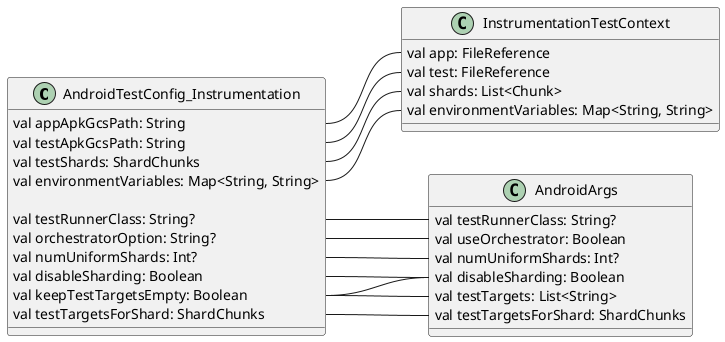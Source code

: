 @startuml
'https://plantuml.com/class-diagram

left to right direction

class AndroidTestConfig_Instrumentation {
val appApkGcsPath: String
val testApkGcsPath: String
val testShards: ShardChunks
val environmentVariables: Map<String, String>

val testRunnerClass: String?
val orchestratorOption: String?
val numUniformShards: Int?
val disableSharding: Boolean
val keepTestTargetsEmpty: Boolean
val testTargetsForShard: ShardChunks
}

class InstrumentationTestContext {
val app: FileReference
val test: FileReference
val shards: List<Chunk>
val environmentVariables: Map<String, String>
}

class AndroidArgs {
val testRunnerClass: String?
val useOrchestrator: Boolean
val numUniformShards: Int?
val disableSharding: Boolean
val testTargets: List<String>
val testTargetsForShard: ShardChunks
}


AndroidTestConfig_Instrumentation::appApkGcsPath -- InstrumentationTestContext::app
AndroidTestConfig_Instrumentation::testApkGcsPath -- InstrumentationTestContext::test
AndroidTestConfig_Instrumentation::testShards -- InstrumentationTestContext::shards
AndroidTestConfig_Instrumentation::environmentVariables -- InstrumentationTestContext::environmentVariables

AndroidTestConfig_Instrumentation::testRunnerClass -- AndroidArgs::testRunnerClass
AndroidTestConfig_Instrumentation::orchestratorOption -- AndroidArgs::useOrchestrator
AndroidTestConfig_Instrumentation::disableSharding -- AndroidArgs::disableSharding
AndroidTestConfig_Instrumentation::numUniformShards -- AndroidArgs::numUniformShards
AndroidTestConfig_Instrumentation::keepTestTargetsEmpty -- AndroidArgs::disableSharding
AndroidTestConfig_Instrumentation::keepTestTargetsEmpty -- AndroidArgs::testTargets
AndroidTestConfig_Instrumentation::testTargetsForShard -- AndroidArgs::testTargetsForShard

@enduml